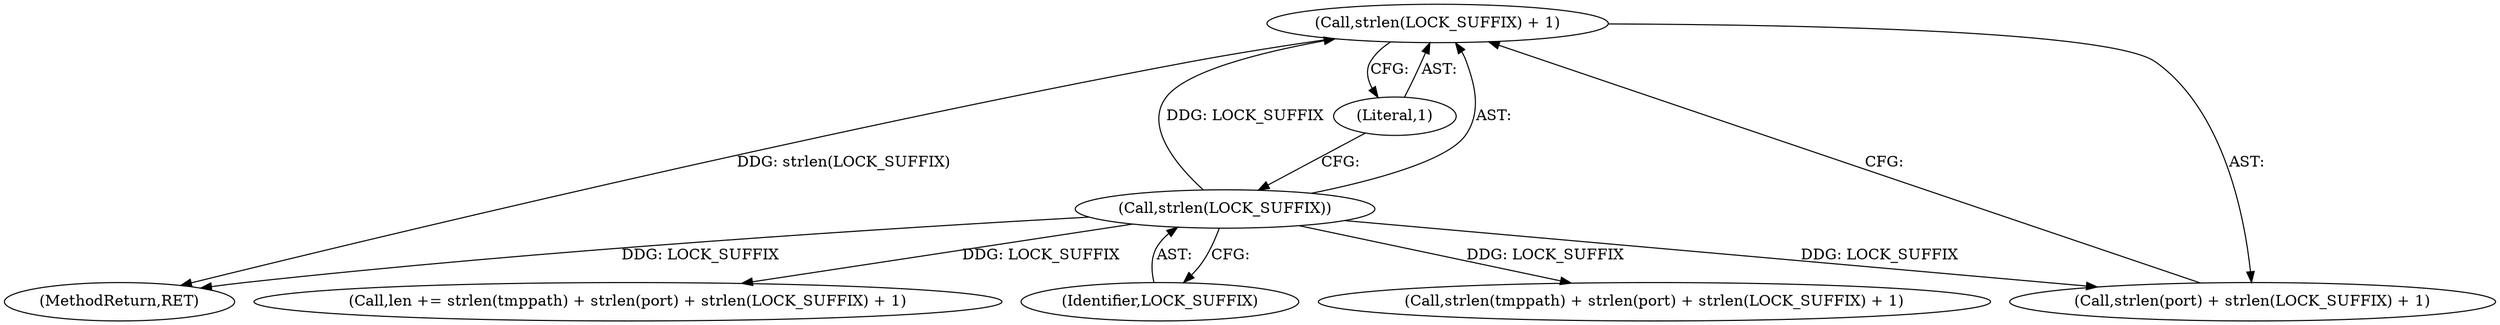 digraph "0_xserver_b67581cf825940fdf52bf2e0af4330e695d724a4@API" {
"1000156" [label="(Call,strlen(LOCK_SUFFIX) + 1)"];
"1000157" [label="(Call,strlen(LOCK_SUFFIX))"];
"1000153" [label="(Call,strlen(port) + strlen(LOCK_SUFFIX) + 1)"];
"1000157" [label="(Call,strlen(LOCK_SUFFIX))"];
"1000159" [label="(Literal,1)"];
"1000150" [label="(Call,strlen(tmppath) + strlen(port) + strlen(LOCK_SUFFIX) + 1)"];
"1000158" [label="(Identifier,LOCK_SUFFIX)"];
"1000156" [label="(Call,strlen(LOCK_SUFFIX) + 1)"];
"1000148" [label="(Call,len += strlen(tmppath) + strlen(port) + strlen(LOCK_SUFFIX) + 1)"];
"1000392" [label="(MethodReturn,RET)"];
"1000156" -> "1000153"  [label="AST: "];
"1000156" -> "1000159"  [label="CFG: "];
"1000157" -> "1000156"  [label="AST: "];
"1000159" -> "1000156"  [label="AST: "];
"1000153" -> "1000156"  [label="CFG: "];
"1000156" -> "1000392"  [label="DDG: strlen(LOCK_SUFFIX)"];
"1000157" -> "1000156"  [label="DDG: LOCK_SUFFIX"];
"1000157" -> "1000158"  [label="CFG: "];
"1000158" -> "1000157"  [label="AST: "];
"1000159" -> "1000157"  [label="CFG: "];
"1000157" -> "1000392"  [label="DDG: LOCK_SUFFIX"];
"1000157" -> "1000148"  [label="DDG: LOCK_SUFFIX"];
"1000157" -> "1000150"  [label="DDG: LOCK_SUFFIX"];
"1000157" -> "1000153"  [label="DDG: LOCK_SUFFIX"];
}
